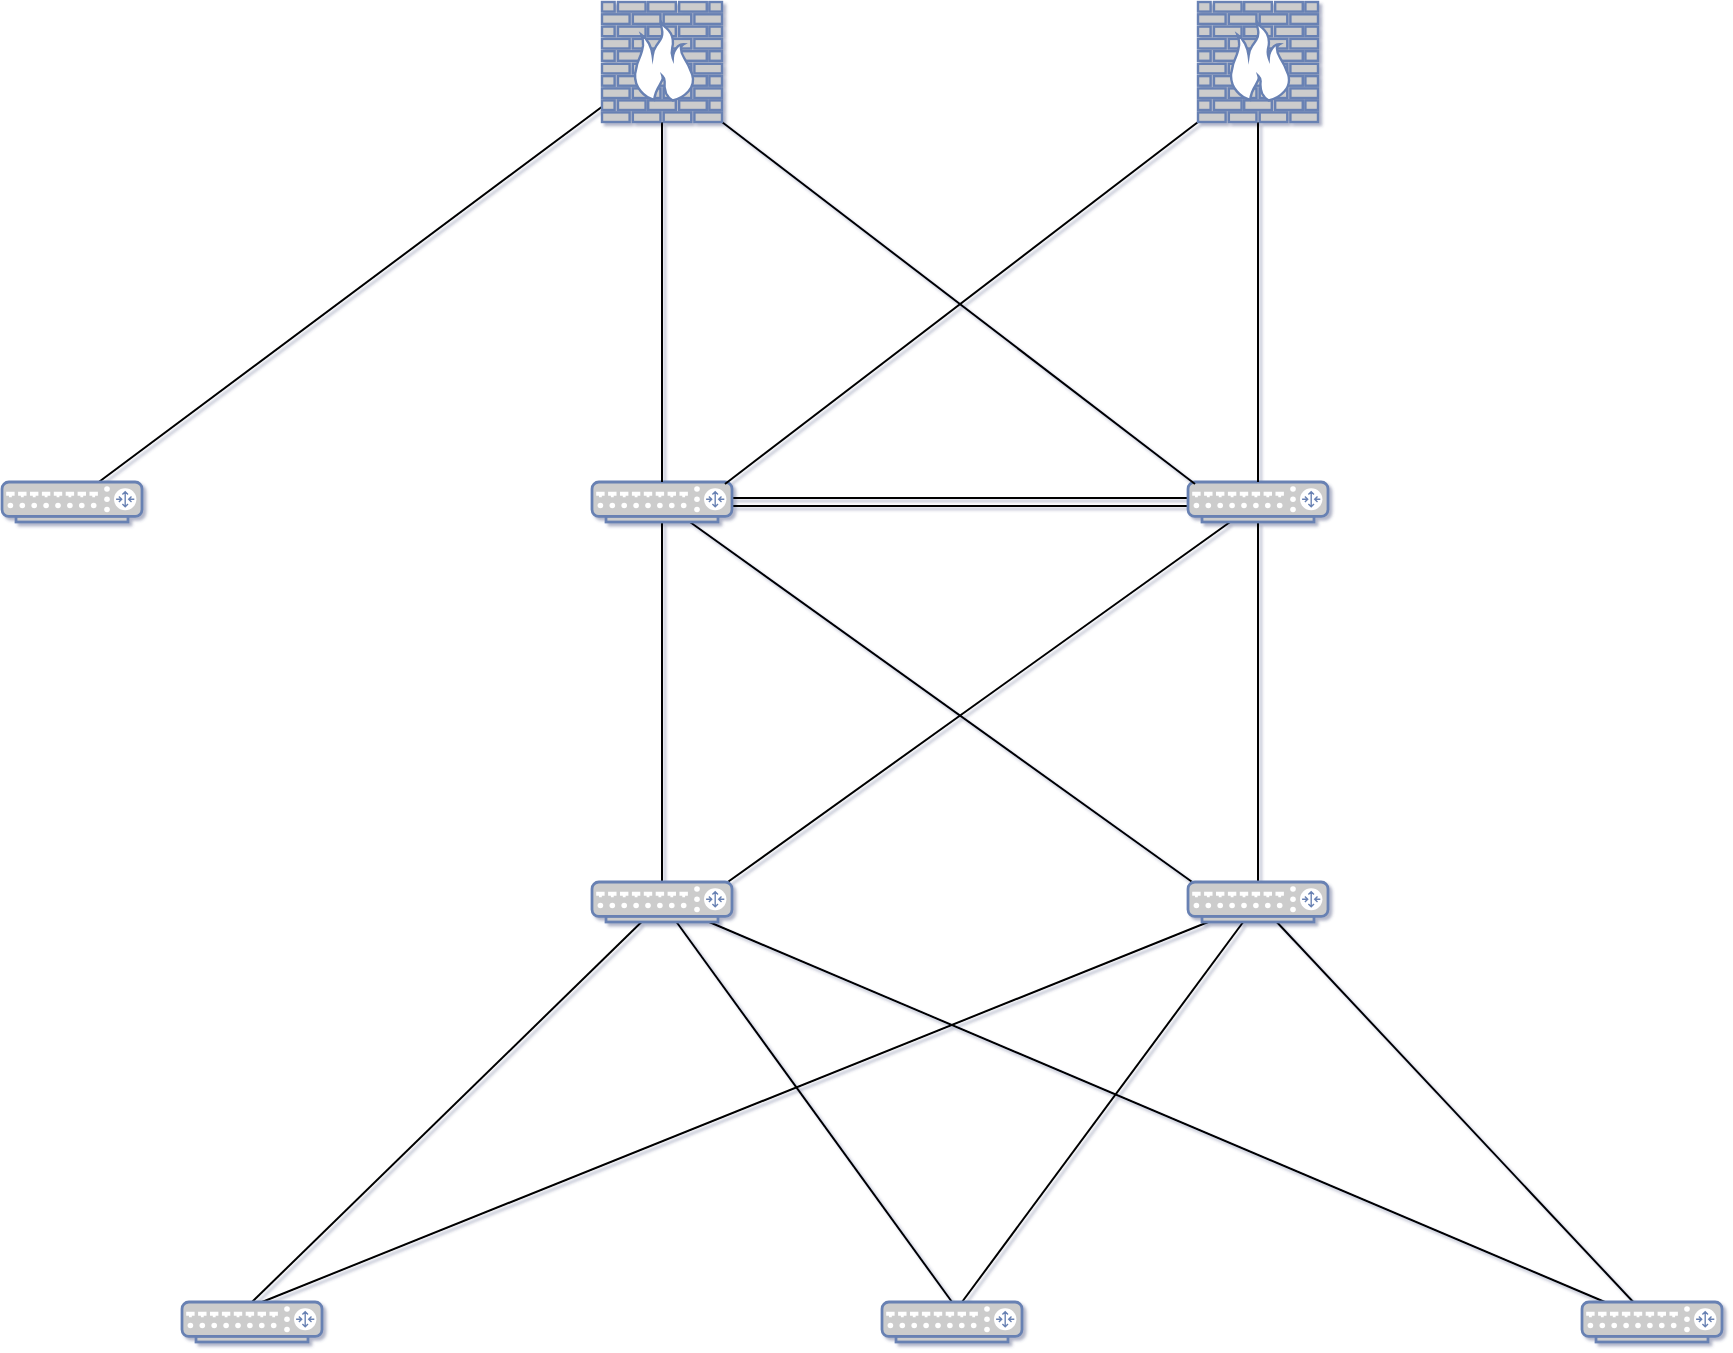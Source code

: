 <mxfile version="21.3.2" type="github">
  <diagram name="Page-1" id="PMTQ6iTP8vey_3XFuXgW">
    <mxGraphModel dx="1687" dy="899" grid="1" gridSize="10" guides="1" tooltips="1" connect="1" arrows="1" fold="1" page="1" pageScale="1" pageWidth="2336" pageHeight="1654" background="#FFFFFF" math="0" shadow="1">
      <root>
        <mxCell id="0" />
        <mxCell id="1" parent="0" />
        <mxCell id="W_HL1xRibeNmsB4Oc6Xz-17" style="edgeStyle=orthogonalEdgeStyle;rounded=0;orthogonalLoop=1;jettySize=auto;html=1;entryX=0.5;entryY=0;entryDx=0;entryDy=0;entryPerimeter=0;endArrow=none;endFill=0;" edge="1" parent="1" source="W_HL1xRibeNmsB4Oc6Xz-1" target="W_HL1xRibeNmsB4Oc6Xz-8">
          <mxGeometry relative="1" as="geometry" />
        </mxCell>
        <mxCell id="W_HL1xRibeNmsB4Oc6Xz-19" style="edgeStyle=orthogonalEdgeStyle;rounded=0;orthogonalLoop=1;jettySize=auto;html=1;endArrow=none;endFill=0;shape=link;" edge="1" parent="1" source="W_HL1xRibeNmsB4Oc6Xz-1" target="W_HL1xRibeNmsB4Oc6Xz-2">
          <mxGeometry relative="1" as="geometry" />
        </mxCell>
        <mxCell id="W_HL1xRibeNmsB4Oc6Xz-22" style="rounded=0;orthogonalLoop=1;jettySize=auto;html=1;entryX=0.05;entryY=0.05;entryDx=0;entryDy=0;entryPerimeter=0;endArrow=none;endFill=0;" edge="1" parent="1" source="W_HL1xRibeNmsB4Oc6Xz-1" target="W_HL1xRibeNmsB4Oc6Xz-9">
          <mxGeometry relative="1" as="geometry" />
        </mxCell>
        <mxCell id="W_HL1xRibeNmsB4Oc6Xz-1" value="" style="fontColor=#0066CC;verticalAlign=top;verticalLabelPosition=bottom;labelPosition=center;align=center;html=1;outlineConnect=0;fillColor=#CCCCCC;strokeColor=#6881B3;gradientColor=none;gradientDirection=north;strokeWidth=2;shape=mxgraph.networks.router;" vertex="1" parent="1">
          <mxGeometry x="835" y="480" width="70" height="20" as="geometry" />
        </mxCell>
        <mxCell id="W_HL1xRibeNmsB4Oc6Xz-18" style="edgeStyle=orthogonalEdgeStyle;rounded=0;orthogonalLoop=1;jettySize=auto;html=1;entryX=0.5;entryY=0;entryDx=0;entryDy=0;entryPerimeter=0;endArrow=none;endFill=0;" edge="1" parent="1" source="W_HL1xRibeNmsB4Oc6Xz-2" target="W_HL1xRibeNmsB4Oc6Xz-9">
          <mxGeometry relative="1" as="geometry" />
        </mxCell>
        <mxCell id="W_HL1xRibeNmsB4Oc6Xz-23" style="rounded=0;orthogonalLoop=1;jettySize=auto;html=1;entryX=0.95;entryY=0.05;entryDx=0;entryDy=0;entryPerimeter=0;endArrow=none;endFill=0;" edge="1" parent="1" source="W_HL1xRibeNmsB4Oc6Xz-2" target="W_HL1xRibeNmsB4Oc6Xz-8">
          <mxGeometry relative="1" as="geometry" />
        </mxCell>
        <mxCell id="W_HL1xRibeNmsB4Oc6Xz-2" value="" style="fontColor=#0066CC;verticalAlign=top;verticalLabelPosition=bottom;labelPosition=center;align=center;html=1;outlineConnect=0;fillColor=#CCCCCC;strokeColor=#6881B3;gradientColor=none;gradientDirection=north;strokeWidth=2;shape=mxgraph.networks.router;" vertex="1" parent="1">
          <mxGeometry x="1133" y="480" width="70" height="20" as="geometry" />
        </mxCell>
        <mxCell id="W_HL1xRibeNmsB4Oc6Xz-7" style="rounded=0;orthogonalLoop=1;jettySize=auto;html=1;endArrow=none;endFill=0;" edge="1" parent="1" source="W_HL1xRibeNmsB4Oc6Xz-4" target="W_HL1xRibeNmsB4Oc6Xz-6">
          <mxGeometry relative="1" as="geometry" />
        </mxCell>
        <mxCell id="W_HL1xRibeNmsB4Oc6Xz-15" style="edgeStyle=orthogonalEdgeStyle;rounded=0;orthogonalLoop=1;jettySize=auto;html=1;entryX=0.5;entryY=0;entryDx=0;entryDy=0;entryPerimeter=0;endArrow=none;endFill=0;" edge="1" parent="1" source="W_HL1xRibeNmsB4Oc6Xz-4" target="W_HL1xRibeNmsB4Oc6Xz-1">
          <mxGeometry relative="1" as="geometry" />
        </mxCell>
        <mxCell id="W_HL1xRibeNmsB4Oc6Xz-21" style="rounded=0;orthogonalLoop=1;jettySize=auto;html=1;entryX=0.05;entryY=0.05;entryDx=0;entryDy=0;entryPerimeter=0;exitX=1;exitY=1;exitDx=0;exitDy=0;exitPerimeter=0;endArrow=none;endFill=0;" edge="1" parent="1" source="W_HL1xRibeNmsB4Oc6Xz-4" target="W_HL1xRibeNmsB4Oc6Xz-2">
          <mxGeometry relative="1" as="geometry" />
        </mxCell>
        <mxCell id="W_HL1xRibeNmsB4Oc6Xz-4" value="" style="fontColor=#0066CC;verticalAlign=top;verticalLabelPosition=bottom;labelPosition=center;align=center;html=1;outlineConnect=0;fillColor=#CCCCCC;strokeColor=#6881B3;gradientColor=none;gradientDirection=north;strokeWidth=2;shape=mxgraph.networks.firewall;" vertex="1" parent="1">
          <mxGeometry x="840" y="240" width="60" height="60" as="geometry" />
        </mxCell>
        <mxCell id="W_HL1xRibeNmsB4Oc6Xz-16" style="edgeStyle=orthogonalEdgeStyle;rounded=0;orthogonalLoop=1;jettySize=auto;html=1;endArrow=none;endFill=0;" edge="1" parent="1" source="W_HL1xRibeNmsB4Oc6Xz-5" target="W_HL1xRibeNmsB4Oc6Xz-2">
          <mxGeometry relative="1" as="geometry" />
        </mxCell>
        <mxCell id="W_HL1xRibeNmsB4Oc6Xz-20" style="rounded=0;orthogonalLoop=1;jettySize=auto;html=1;entryX=0.95;entryY=0.05;entryDx=0;entryDy=0;entryPerimeter=0;exitX=0;exitY=1;exitDx=0;exitDy=0;exitPerimeter=0;endArrow=none;endFill=0;" edge="1" parent="1" source="W_HL1xRibeNmsB4Oc6Xz-5" target="W_HL1xRibeNmsB4Oc6Xz-1">
          <mxGeometry relative="1" as="geometry" />
        </mxCell>
        <mxCell id="W_HL1xRibeNmsB4Oc6Xz-5" value="" style="fontColor=#0066CC;verticalAlign=top;verticalLabelPosition=bottom;labelPosition=center;align=center;html=1;outlineConnect=0;fillColor=#CCCCCC;strokeColor=#6881B3;gradientColor=none;gradientDirection=north;strokeWidth=2;shape=mxgraph.networks.firewall;" vertex="1" parent="1">
          <mxGeometry x="1138" y="240" width="60" height="60" as="geometry" />
        </mxCell>
        <mxCell id="W_HL1xRibeNmsB4Oc6Xz-6" value="" style="fontColor=#0066CC;verticalAlign=top;verticalLabelPosition=bottom;labelPosition=center;align=center;html=1;outlineConnect=0;fillColor=#CCCCCC;strokeColor=#6881B3;gradientColor=none;gradientDirection=north;strokeWidth=2;shape=mxgraph.networks.router;" vertex="1" parent="1">
          <mxGeometry x="540" y="480" width="70" height="20" as="geometry" />
        </mxCell>
        <mxCell id="W_HL1xRibeNmsB4Oc6Xz-24" style="rounded=0;orthogonalLoop=1;jettySize=auto;html=1;entryX=0.5;entryY=0;entryDx=0;entryDy=0;entryPerimeter=0;endArrow=none;endFill=0;" edge="1" parent="1" source="W_HL1xRibeNmsB4Oc6Xz-8" target="W_HL1xRibeNmsB4Oc6Xz-13">
          <mxGeometry relative="1" as="geometry" />
        </mxCell>
        <mxCell id="W_HL1xRibeNmsB4Oc6Xz-25" style="rounded=0;orthogonalLoop=1;jettySize=auto;html=1;endArrow=none;endFill=0;entryX=0.5;entryY=0;entryDx=0;entryDy=0;entryPerimeter=0;" edge="1" parent="1" source="W_HL1xRibeNmsB4Oc6Xz-8" target="W_HL1xRibeNmsB4Oc6Xz-12">
          <mxGeometry relative="1" as="geometry" />
        </mxCell>
        <mxCell id="W_HL1xRibeNmsB4Oc6Xz-28" style="rounded=0;orthogonalLoop=1;jettySize=auto;html=1;endArrow=none;endFill=0;" edge="1" parent="1" source="W_HL1xRibeNmsB4Oc6Xz-8" target="W_HL1xRibeNmsB4Oc6Xz-14">
          <mxGeometry relative="1" as="geometry" />
        </mxCell>
        <mxCell id="W_HL1xRibeNmsB4Oc6Xz-8" value="" style="fontColor=#0066CC;verticalAlign=top;verticalLabelPosition=bottom;labelPosition=center;align=center;html=1;outlineConnect=0;fillColor=#CCCCCC;strokeColor=#6881B3;gradientColor=none;gradientDirection=north;strokeWidth=2;shape=mxgraph.networks.router;" vertex="1" parent="1">
          <mxGeometry x="835" y="680" width="70" height="20" as="geometry" />
        </mxCell>
        <mxCell id="W_HL1xRibeNmsB4Oc6Xz-26" style="rounded=0;orthogonalLoop=1;jettySize=auto;html=1;endArrow=none;endFill=0;" edge="1" parent="1" source="W_HL1xRibeNmsB4Oc6Xz-9">
          <mxGeometry relative="1" as="geometry">
            <mxPoint x="1020" y="890.0" as="targetPoint" />
          </mxGeometry>
        </mxCell>
        <mxCell id="W_HL1xRibeNmsB4Oc6Xz-27" style="rounded=0;orthogonalLoop=1;jettySize=auto;html=1;endArrow=none;endFill=0;" edge="1" parent="1" source="W_HL1xRibeNmsB4Oc6Xz-9" target="W_HL1xRibeNmsB4Oc6Xz-14">
          <mxGeometry relative="1" as="geometry" />
        </mxCell>
        <mxCell id="W_HL1xRibeNmsB4Oc6Xz-29" style="rounded=0;orthogonalLoop=1;jettySize=auto;html=1;endArrow=none;endFill=0;" edge="1" parent="1" source="W_HL1xRibeNmsB4Oc6Xz-9">
          <mxGeometry relative="1" as="geometry">
            <mxPoint x="670" y="890.0" as="targetPoint" />
          </mxGeometry>
        </mxCell>
        <mxCell id="W_HL1xRibeNmsB4Oc6Xz-9" value="" style="fontColor=#0066CC;verticalAlign=top;verticalLabelPosition=bottom;labelPosition=center;align=center;html=1;outlineConnect=0;fillColor=#CCCCCC;strokeColor=#6881B3;gradientColor=none;gradientDirection=north;strokeWidth=2;shape=mxgraph.networks.router;" vertex="1" parent="1">
          <mxGeometry x="1133" y="680" width="70" height="20" as="geometry" />
        </mxCell>
        <mxCell id="W_HL1xRibeNmsB4Oc6Xz-12" value="" style="fontColor=#0066CC;verticalAlign=top;verticalLabelPosition=bottom;labelPosition=center;align=center;html=1;outlineConnect=0;fillColor=#CCCCCC;strokeColor=#6881B3;gradientColor=none;gradientDirection=north;strokeWidth=2;shape=mxgraph.networks.router;" vertex="1" parent="1">
          <mxGeometry x="980" y="890" width="70" height="20" as="geometry" />
        </mxCell>
        <mxCell id="W_HL1xRibeNmsB4Oc6Xz-13" value="" style="fontColor=#0066CC;verticalAlign=top;verticalLabelPosition=bottom;labelPosition=center;align=center;html=1;outlineConnect=0;fillColor=#CCCCCC;strokeColor=#6881B3;gradientColor=none;gradientDirection=north;strokeWidth=2;shape=mxgraph.networks.router;" vertex="1" parent="1">
          <mxGeometry x="630" y="890" width="70" height="20" as="geometry" />
        </mxCell>
        <mxCell id="W_HL1xRibeNmsB4Oc6Xz-14" value="" style="fontColor=#0066CC;verticalAlign=top;verticalLabelPosition=bottom;labelPosition=center;align=center;html=1;outlineConnect=0;fillColor=#CCCCCC;strokeColor=#6881B3;gradientColor=none;gradientDirection=north;strokeWidth=2;shape=mxgraph.networks.router;" vertex="1" parent="1">
          <mxGeometry x="1330" y="890" width="70" height="20" as="geometry" />
        </mxCell>
      </root>
    </mxGraphModel>
  </diagram>
</mxfile>
